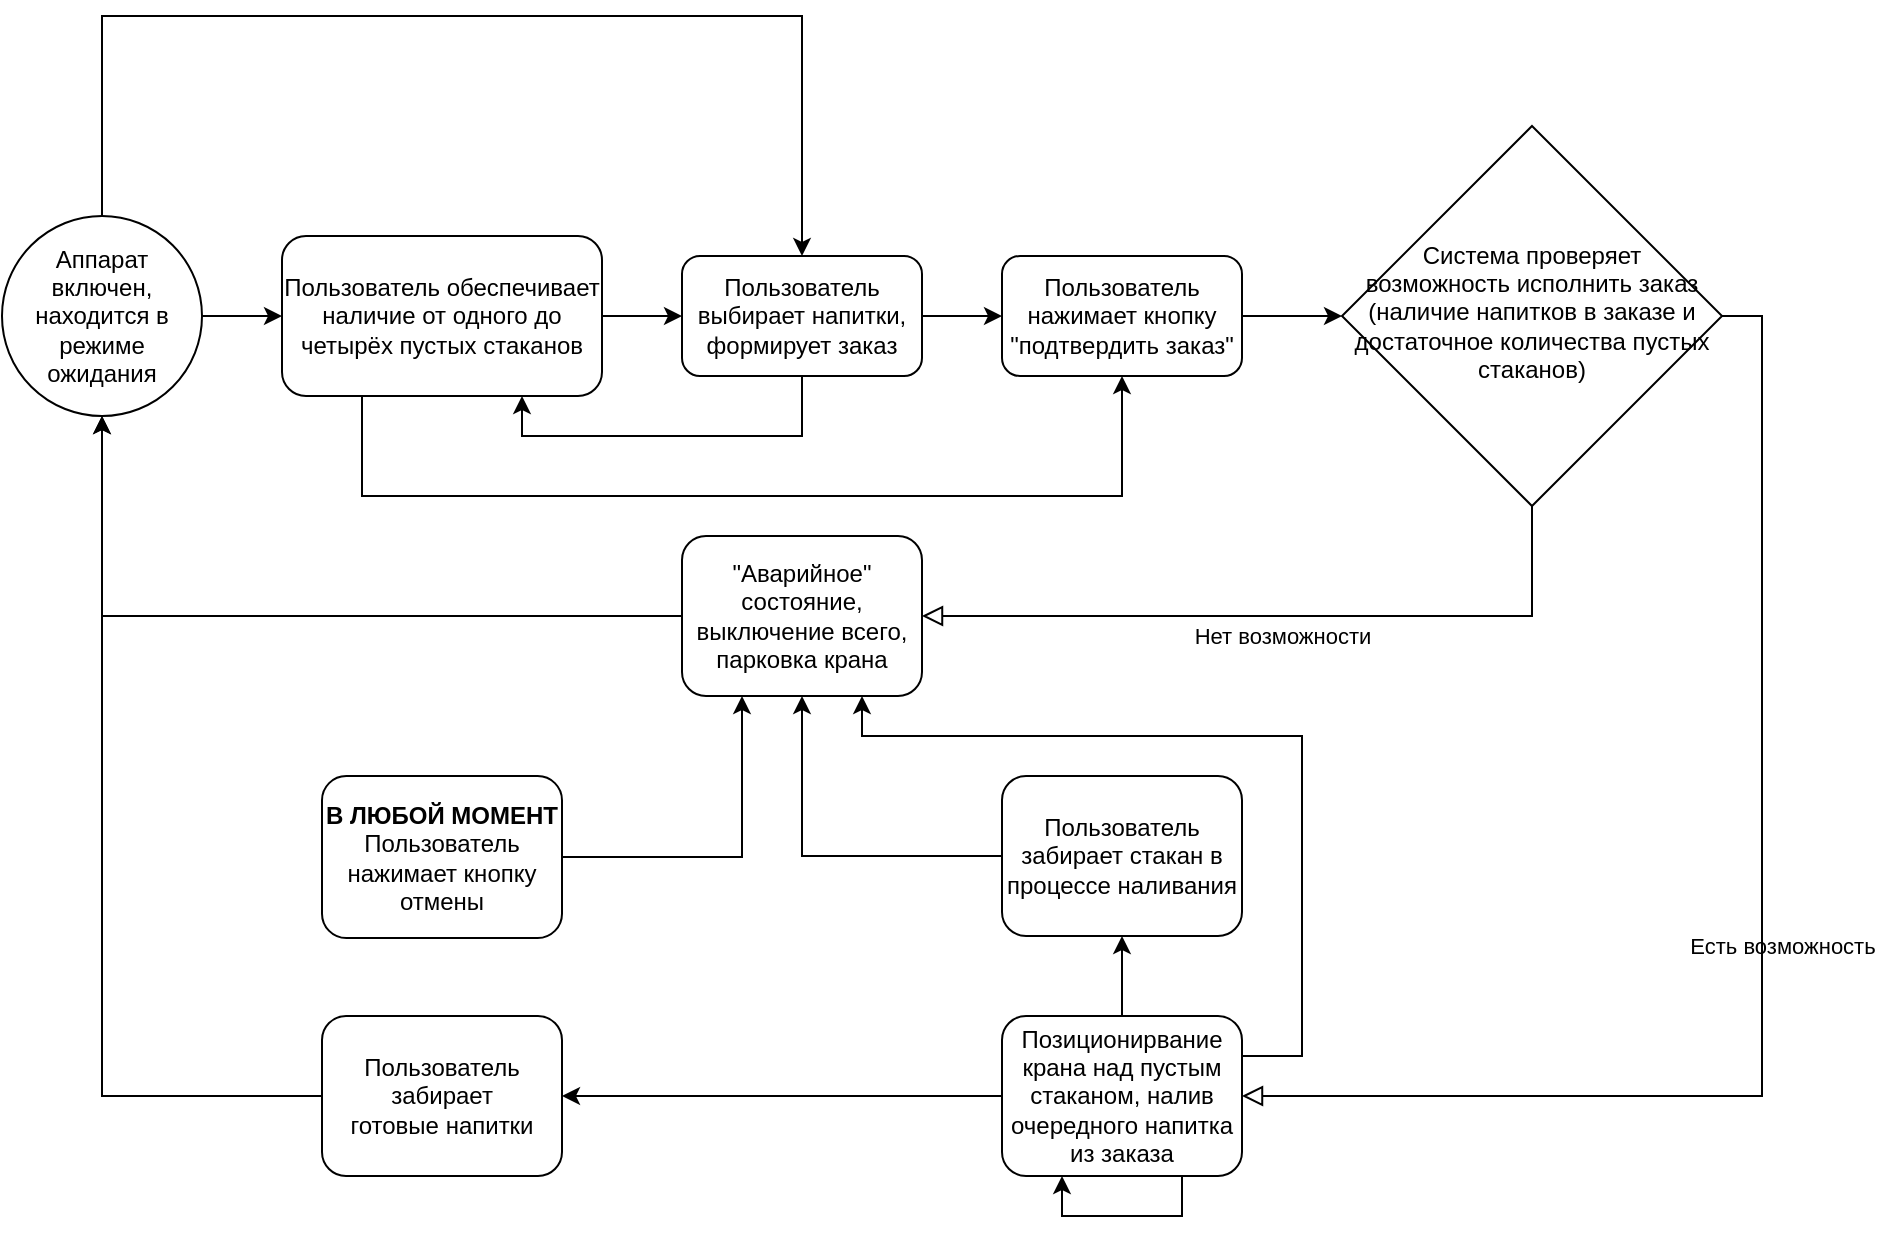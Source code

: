 <mxfile version="22.1.2" type="device">
  <diagram id="C5RBs43oDa-KdzZeNtuy" name="Page-1">
    <mxGraphModel dx="1038" dy="704" grid="1" gridSize="10" guides="1" tooltips="1" connect="1" arrows="1" fold="1" page="1" pageScale="1" pageWidth="827" pageHeight="1169" math="0" shadow="0">
      <root>
        <mxCell id="WIyWlLk6GJQsqaUBKTNV-0" />
        <mxCell id="WIyWlLk6GJQsqaUBKTNV-1" parent="WIyWlLk6GJQsqaUBKTNV-0" />
        <mxCell id="rFyK0EvOkjc8cfcsqY8I-2" style="edgeStyle=orthogonalEdgeStyle;rounded=0;orthogonalLoop=1;jettySize=auto;html=1;entryX=0;entryY=0.5;entryDx=0;entryDy=0;" parent="WIyWlLk6GJQsqaUBKTNV-1" source="WIyWlLk6GJQsqaUBKTNV-3" target="rFyK0EvOkjc8cfcsqY8I-3" edge="1">
          <mxGeometry relative="1" as="geometry" />
        </mxCell>
        <mxCell id="rFyK0EvOkjc8cfcsqY8I-28" style="edgeStyle=orthogonalEdgeStyle;rounded=0;orthogonalLoop=1;jettySize=auto;html=1;entryX=0.5;entryY=1;entryDx=0;entryDy=0;exitX=0.25;exitY=1;exitDx=0;exitDy=0;" parent="WIyWlLk6GJQsqaUBKTNV-1" source="WIyWlLk6GJQsqaUBKTNV-3" target="rFyK0EvOkjc8cfcsqY8I-4" edge="1">
          <mxGeometry relative="1" as="geometry">
            <Array as="points">
              <mxPoint x="240" y="620" />
              <mxPoint x="620" y="620" />
            </Array>
          </mxGeometry>
        </mxCell>
        <mxCell id="WIyWlLk6GJQsqaUBKTNV-3" value="Пользователь обеспечивает наличие от одного до четырёх пустых стаканов" style="rounded=1;whiteSpace=wrap;html=1;fontSize=12;glass=0;strokeWidth=1;shadow=0;" parent="WIyWlLk6GJQsqaUBKTNV-1" vertex="1">
          <mxGeometry x="200" y="490" width="160" height="80" as="geometry" />
        </mxCell>
        <mxCell id="WIyWlLk6GJQsqaUBKTNV-9" value="Нет возможности" style="edgeStyle=orthogonalEdgeStyle;rounded=0;html=1;jettySize=auto;orthogonalLoop=1;fontSize=11;endArrow=block;endFill=0;endSize=8;strokeWidth=1;shadow=0;labelBackgroundColor=none;exitX=0.5;exitY=1;exitDx=0;exitDy=0;entryX=1;entryY=0.5;entryDx=0;entryDy=0;" parent="WIyWlLk6GJQsqaUBKTNV-1" source="rFyK0EvOkjc8cfcsqY8I-6" target="WIyWlLk6GJQsqaUBKTNV-12" edge="1">
          <mxGeometry y="10" relative="1" as="geometry">
            <mxPoint as="offset" />
            <mxPoint x="805" y="665" as="sourcePoint" />
          </mxGeometry>
        </mxCell>
        <mxCell id="rFyK0EvOkjc8cfcsqY8I-7" style="edgeStyle=orthogonalEdgeStyle;rounded=0;orthogonalLoop=1;jettySize=auto;html=1;entryX=0.5;entryY=1;entryDx=0;entryDy=0;" parent="WIyWlLk6GJQsqaUBKTNV-1" source="WIyWlLk6GJQsqaUBKTNV-12" target="rFyK0EvOkjc8cfcsqY8I-0" edge="1">
          <mxGeometry relative="1" as="geometry" />
        </mxCell>
        <mxCell id="WIyWlLk6GJQsqaUBKTNV-12" value="&quot;Аварийное&quot; состояние, выключение всего, парковка крана" style="rounded=1;whiteSpace=wrap;html=1;fontSize=12;glass=0;strokeWidth=1;shadow=0;" parent="WIyWlLk6GJQsqaUBKTNV-1" vertex="1">
          <mxGeometry x="400" y="640" width="120" height="80" as="geometry" />
        </mxCell>
        <mxCell id="rFyK0EvOkjc8cfcsqY8I-26" style="edgeStyle=orthogonalEdgeStyle;rounded=0;orthogonalLoop=1;jettySize=auto;html=1;entryX=0.5;entryY=0;entryDx=0;entryDy=0;" parent="WIyWlLk6GJQsqaUBKTNV-1" source="rFyK0EvOkjc8cfcsqY8I-0" target="rFyK0EvOkjc8cfcsqY8I-3" edge="1">
          <mxGeometry relative="1" as="geometry">
            <Array as="points">
              <mxPoint x="110" y="380" />
              <mxPoint x="460" y="380" />
            </Array>
          </mxGeometry>
        </mxCell>
        <mxCell id="rFyK0EvOkjc8cfcsqY8I-0" value="Аппарат включен, находится в режиме ожидания" style="ellipse;whiteSpace=wrap;html=1;aspect=fixed;" parent="WIyWlLk6GJQsqaUBKTNV-1" vertex="1">
          <mxGeometry x="60" y="480" width="100" height="100" as="geometry" />
        </mxCell>
        <mxCell id="rFyK0EvOkjc8cfcsqY8I-1" style="edgeStyle=orthogonalEdgeStyle;rounded=0;orthogonalLoop=1;jettySize=auto;html=1;entryX=0;entryY=0.5;entryDx=0;entryDy=0;" parent="WIyWlLk6GJQsqaUBKTNV-1" source="rFyK0EvOkjc8cfcsqY8I-0" target="WIyWlLk6GJQsqaUBKTNV-3" edge="1">
          <mxGeometry relative="1" as="geometry" />
        </mxCell>
        <mxCell id="rFyK0EvOkjc8cfcsqY8I-5" style="edgeStyle=orthogonalEdgeStyle;rounded=0;orthogonalLoop=1;jettySize=auto;html=1;" parent="WIyWlLk6GJQsqaUBKTNV-1" source="rFyK0EvOkjc8cfcsqY8I-3" target="rFyK0EvOkjc8cfcsqY8I-4" edge="1">
          <mxGeometry relative="1" as="geometry" />
        </mxCell>
        <mxCell id="rFyK0EvOkjc8cfcsqY8I-3" value="Пользователь выбирает напитки, формирует заказ" style="rounded=1;whiteSpace=wrap;html=1;fontSize=12;glass=0;strokeWidth=1;shadow=0;" parent="WIyWlLk6GJQsqaUBKTNV-1" vertex="1">
          <mxGeometry x="400" y="500" width="120" height="60" as="geometry" />
        </mxCell>
        <mxCell id="rFyK0EvOkjc8cfcsqY8I-8" style="edgeStyle=orthogonalEdgeStyle;rounded=0;orthogonalLoop=1;jettySize=auto;html=1;entryX=0;entryY=0.5;entryDx=0;entryDy=0;" parent="WIyWlLk6GJQsqaUBKTNV-1" source="rFyK0EvOkjc8cfcsqY8I-4" target="rFyK0EvOkjc8cfcsqY8I-6" edge="1">
          <mxGeometry relative="1" as="geometry">
            <mxPoint x="720" y="540" as="targetPoint" />
          </mxGeometry>
        </mxCell>
        <mxCell id="rFyK0EvOkjc8cfcsqY8I-27" style="edgeStyle=orthogonalEdgeStyle;rounded=0;orthogonalLoop=1;jettySize=auto;html=1;entryX=0.75;entryY=1;entryDx=0;entryDy=0;exitX=0.5;exitY=1;exitDx=0;exitDy=0;" parent="WIyWlLk6GJQsqaUBKTNV-1" source="rFyK0EvOkjc8cfcsqY8I-3" target="WIyWlLk6GJQsqaUBKTNV-3" edge="1">
          <mxGeometry relative="1" as="geometry" />
        </mxCell>
        <mxCell id="rFyK0EvOkjc8cfcsqY8I-4" value="Пользователь нажимает кнопку &quot;подтвердить заказ&quot;" style="rounded=1;whiteSpace=wrap;html=1;fontSize=12;glass=0;strokeWidth=1;shadow=0;" parent="WIyWlLk6GJQsqaUBKTNV-1" vertex="1">
          <mxGeometry x="560" y="500" width="120" height="60" as="geometry" />
        </mxCell>
        <mxCell id="rFyK0EvOkjc8cfcsqY8I-6" value="Система проверяет возможность исполнить заказ (наличие напитков в заказе и достаточное количества пустых стаканов)" style="rhombus;whiteSpace=wrap;html=1;shadow=0;fontFamily=Helvetica;fontSize=12;align=center;strokeWidth=1;spacing=6;spacingTop=-4;" parent="WIyWlLk6GJQsqaUBKTNV-1" vertex="1">
          <mxGeometry x="730" y="435" width="190" height="190" as="geometry" />
        </mxCell>
        <mxCell id="rFyK0EvOkjc8cfcsqY8I-13" style="edgeStyle=orthogonalEdgeStyle;rounded=0;orthogonalLoop=1;jettySize=auto;html=1;entryX=1;entryY=0.5;entryDx=0;entryDy=0;" parent="WIyWlLk6GJQsqaUBKTNV-1" source="rFyK0EvOkjc8cfcsqY8I-9" target="rFyK0EvOkjc8cfcsqY8I-11" edge="1">
          <mxGeometry relative="1" as="geometry" />
        </mxCell>
        <mxCell id="rFyK0EvOkjc8cfcsqY8I-22" style="edgeStyle=orthogonalEdgeStyle;rounded=0;orthogonalLoop=1;jettySize=auto;html=1;entryX=0.5;entryY=1;entryDx=0;entryDy=0;" parent="WIyWlLk6GJQsqaUBKTNV-1" source="rFyK0EvOkjc8cfcsqY8I-9" target="rFyK0EvOkjc8cfcsqY8I-21" edge="1">
          <mxGeometry relative="1" as="geometry" />
        </mxCell>
        <mxCell id="rFyK0EvOkjc8cfcsqY8I-31" style="edgeStyle=orthogonalEdgeStyle;rounded=0;orthogonalLoop=1;jettySize=auto;html=1;entryX=0.75;entryY=1;entryDx=0;entryDy=0;exitX=1;exitY=0.25;exitDx=0;exitDy=0;" parent="WIyWlLk6GJQsqaUBKTNV-1" source="rFyK0EvOkjc8cfcsqY8I-9" target="WIyWlLk6GJQsqaUBKTNV-12" edge="1">
          <mxGeometry relative="1" as="geometry">
            <Array as="points">
              <mxPoint x="710" y="900" />
              <mxPoint x="710" y="740" />
              <mxPoint x="490" y="740" />
            </Array>
          </mxGeometry>
        </mxCell>
        <mxCell id="rFyK0EvOkjc8cfcsqY8I-9" value="Позиционирвание крана над пустым стаканом, налив очередного напитка из заказа" style="rounded=1;whiteSpace=wrap;html=1;fontSize=12;glass=0;strokeWidth=1;shadow=0;" parent="WIyWlLk6GJQsqaUBKTNV-1" vertex="1">
          <mxGeometry x="560" y="880" width="120" height="80" as="geometry" />
        </mxCell>
        <mxCell id="rFyK0EvOkjc8cfcsqY8I-14" style="edgeStyle=orthogonalEdgeStyle;rounded=0;orthogonalLoop=1;jettySize=auto;html=1;" parent="WIyWlLk6GJQsqaUBKTNV-1" source="rFyK0EvOkjc8cfcsqY8I-11" target="rFyK0EvOkjc8cfcsqY8I-0" edge="1">
          <mxGeometry relative="1" as="geometry" />
        </mxCell>
        <mxCell id="rFyK0EvOkjc8cfcsqY8I-11" value="Пользователь забирает готовые&amp;nbsp;&lt;span style=&quot;background-color: transparent; color: light-dark(rgb(0, 0, 0), rgb(255, 255, 255));&quot;&gt;напитки&lt;/span&gt;" style="rounded=1;whiteSpace=wrap;html=1;fontSize=12;glass=0;strokeWidth=1;shadow=0;" parent="WIyWlLk6GJQsqaUBKTNV-1" vertex="1">
          <mxGeometry x="220" y="880" width="120" height="80" as="geometry" />
        </mxCell>
        <mxCell id="rFyK0EvOkjc8cfcsqY8I-12" value="Есть возможность" style="edgeStyle=orthogonalEdgeStyle;rounded=0;html=1;jettySize=auto;orthogonalLoop=1;fontSize=11;endArrow=block;endFill=0;endSize=8;strokeWidth=1;shadow=0;labelBackgroundColor=none;exitX=1;exitY=0.5;exitDx=0;exitDy=0;entryX=1;entryY=0.5;entryDx=0;entryDy=0;" parent="WIyWlLk6GJQsqaUBKTNV-1" source="rFyK0EvOkjc8cfcsqY8I-6" target="rFyK0EvOkjc8cfcsqY8I-9" edge="1">
          <mxGeometry y="10" relative="1" as="geometry">
            <mxPoint as="offset" />
            <mxPoint x="835" y="665" as="sourcePoint" />
            <mxPoint x="530" y="820" as="targetPoint" />
          </mxGeometry>
        </mxCell>
        <mxCell id="rFyK0EvOkjc8cfcsqY8I-18" style="edgeStyle=orthogonalEdgeStyle;rounded=0;orthogonalLoop=1;jettySize=auto;html=1;entryX=0.25;entryY=1;entryDx=0;entryDy=0;" parent="WIyWlLk6GJQsqaUBKTNV-1" source="rFyK0EvOkjc8cfcsqY8I-16" target="WIyWlLk6GJQsqaUBKTNV-12" edge="1">
          <mxGeometry relative="1" as="geometry">
            <mxPoint x="460" y="730" as="targetPoint" />
          </mxGeometry>
        </mxCell>
        <mxCell id="rFyK0EvOkjc8cfcsqY8I-16" value="&lt;b&gt;В ЛЮБОЙ МОМЕНТ&lt;br&gt;&lt;/b&gt;Пользователь нажимает кнопку отмены" style="rounded=1;whiteSpace=wrap;html=1;fontSize=12;glass=0;strokeWidth=1;shadow=0;" parent="WIyWlLk6GJQsqaUBKTNV-1" vertex="1">
          <mxGeometry x="220" y="760" width="120" height="81" as="geometry" />
        </mxCell>
        <mxCell id="rFyK0EvOkjc8cfcsqY8I-23" style="edgeStyle=orthogonalEdgeStyle;rounded=0;orthogonalLoop=1;jettySize=auto;html=1;entryX=0.5;entryY=1;entryDx=0;entryDy=0;" parent="WIyWlLk6GJQsqaUBKTNV-1" source="rFyK0EvOkjc8cfcsqY8I-21" target="WIyWlLk6GJQsqaUBKTNV-12" edge="1">
          <mxGeometry relative="1" as="geometry" />
        </mxCell>
        <mxCell id="rFyK0EvOkjc8cfcsqY8I-21" value="Пользователь забирает стакан в процессе наливания" style="rounded=1;whiteSpace=wrap;html=1;fontSize=12;glass=0;strokeWidth=1;shadow=0;" parent="WIyWlLk6GJQsqaUBKTNV-1" vertex="1">
          <mxGeometry x="560" y="760" width="120" height="80" as="geometry" />
        </mxCell>
        <mxCell id="rFyK0EvOkjc8cfcsqY8I-29" style="edgeStyle=orthogonalEdgeStyle;rounded=0;orthogonalLoop=1;jettySize=auto;html=1;entryX=0.25;entryY=1;entryDx=0;entryDy=0;exitX=0.75;exitY=1;exitDx=0;exitDy=0;" parent="WIyWlLk6GJQsqaUBKTNV-1" source="rFyK0EvOkjc8cfcsqY8I-9" target="rFyK0EvOkjc8cfcsqY8I-9" edge="1">
          <mxGeometry relative="1" as="geometry">
            <Array as="points">
              <mxPoint x="650" y="980" />
              <mxPoint x="590" y="980" />
            </Array>
          </mxGeometry>
        </mxCell>
      </root>
    </mxGraphModel>
  </diagram>
</mxfile>

